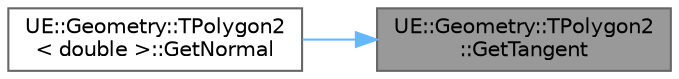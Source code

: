 digraph "UE::Geometry::TPolygon2::GetTangent"
{
 // INTERACTIVE_SVG=YES
 // LATEX_PDF_SIZE
  bgcolor="transparent";
  edge [fontname=Helvetica,fontsize=10,labelfontname=Helvetica,labelfontsize=10];
  node [fontname=Helvetica,fontsize=10,shape=box,height=0.2,width=0.4];
  rankdir="RL";
  Node1 [id="Node000001",label="UE::Geometry::TPolygon2\l::GetTangent",height=0.2,width=0.4,color="gray40", fillcolor="grey60", style="filled", fontcolor="black",tooltip="Get the tangent vector at a vertex of the polygon, which is the normalized vector from the previous v..."];
  Node1 -> Node2 [id="edge1_Node000001_Node000002",dir="back",color="steelblue1",style="solid",tooltip=" "];
  Node2 [id="Node000002",label="UE::Geometry::TPolygon2\l\< double \>::GetNormal",height=0.2,width=0.4,color="grey40", fillcolor="white", style="filled",URL="$d0/df8/classUE_1_1Geometry_1_1TPolygon2.html#a31871659161bbe3aa6dbd2a551d9c8e4",tooltip=" "];
}
